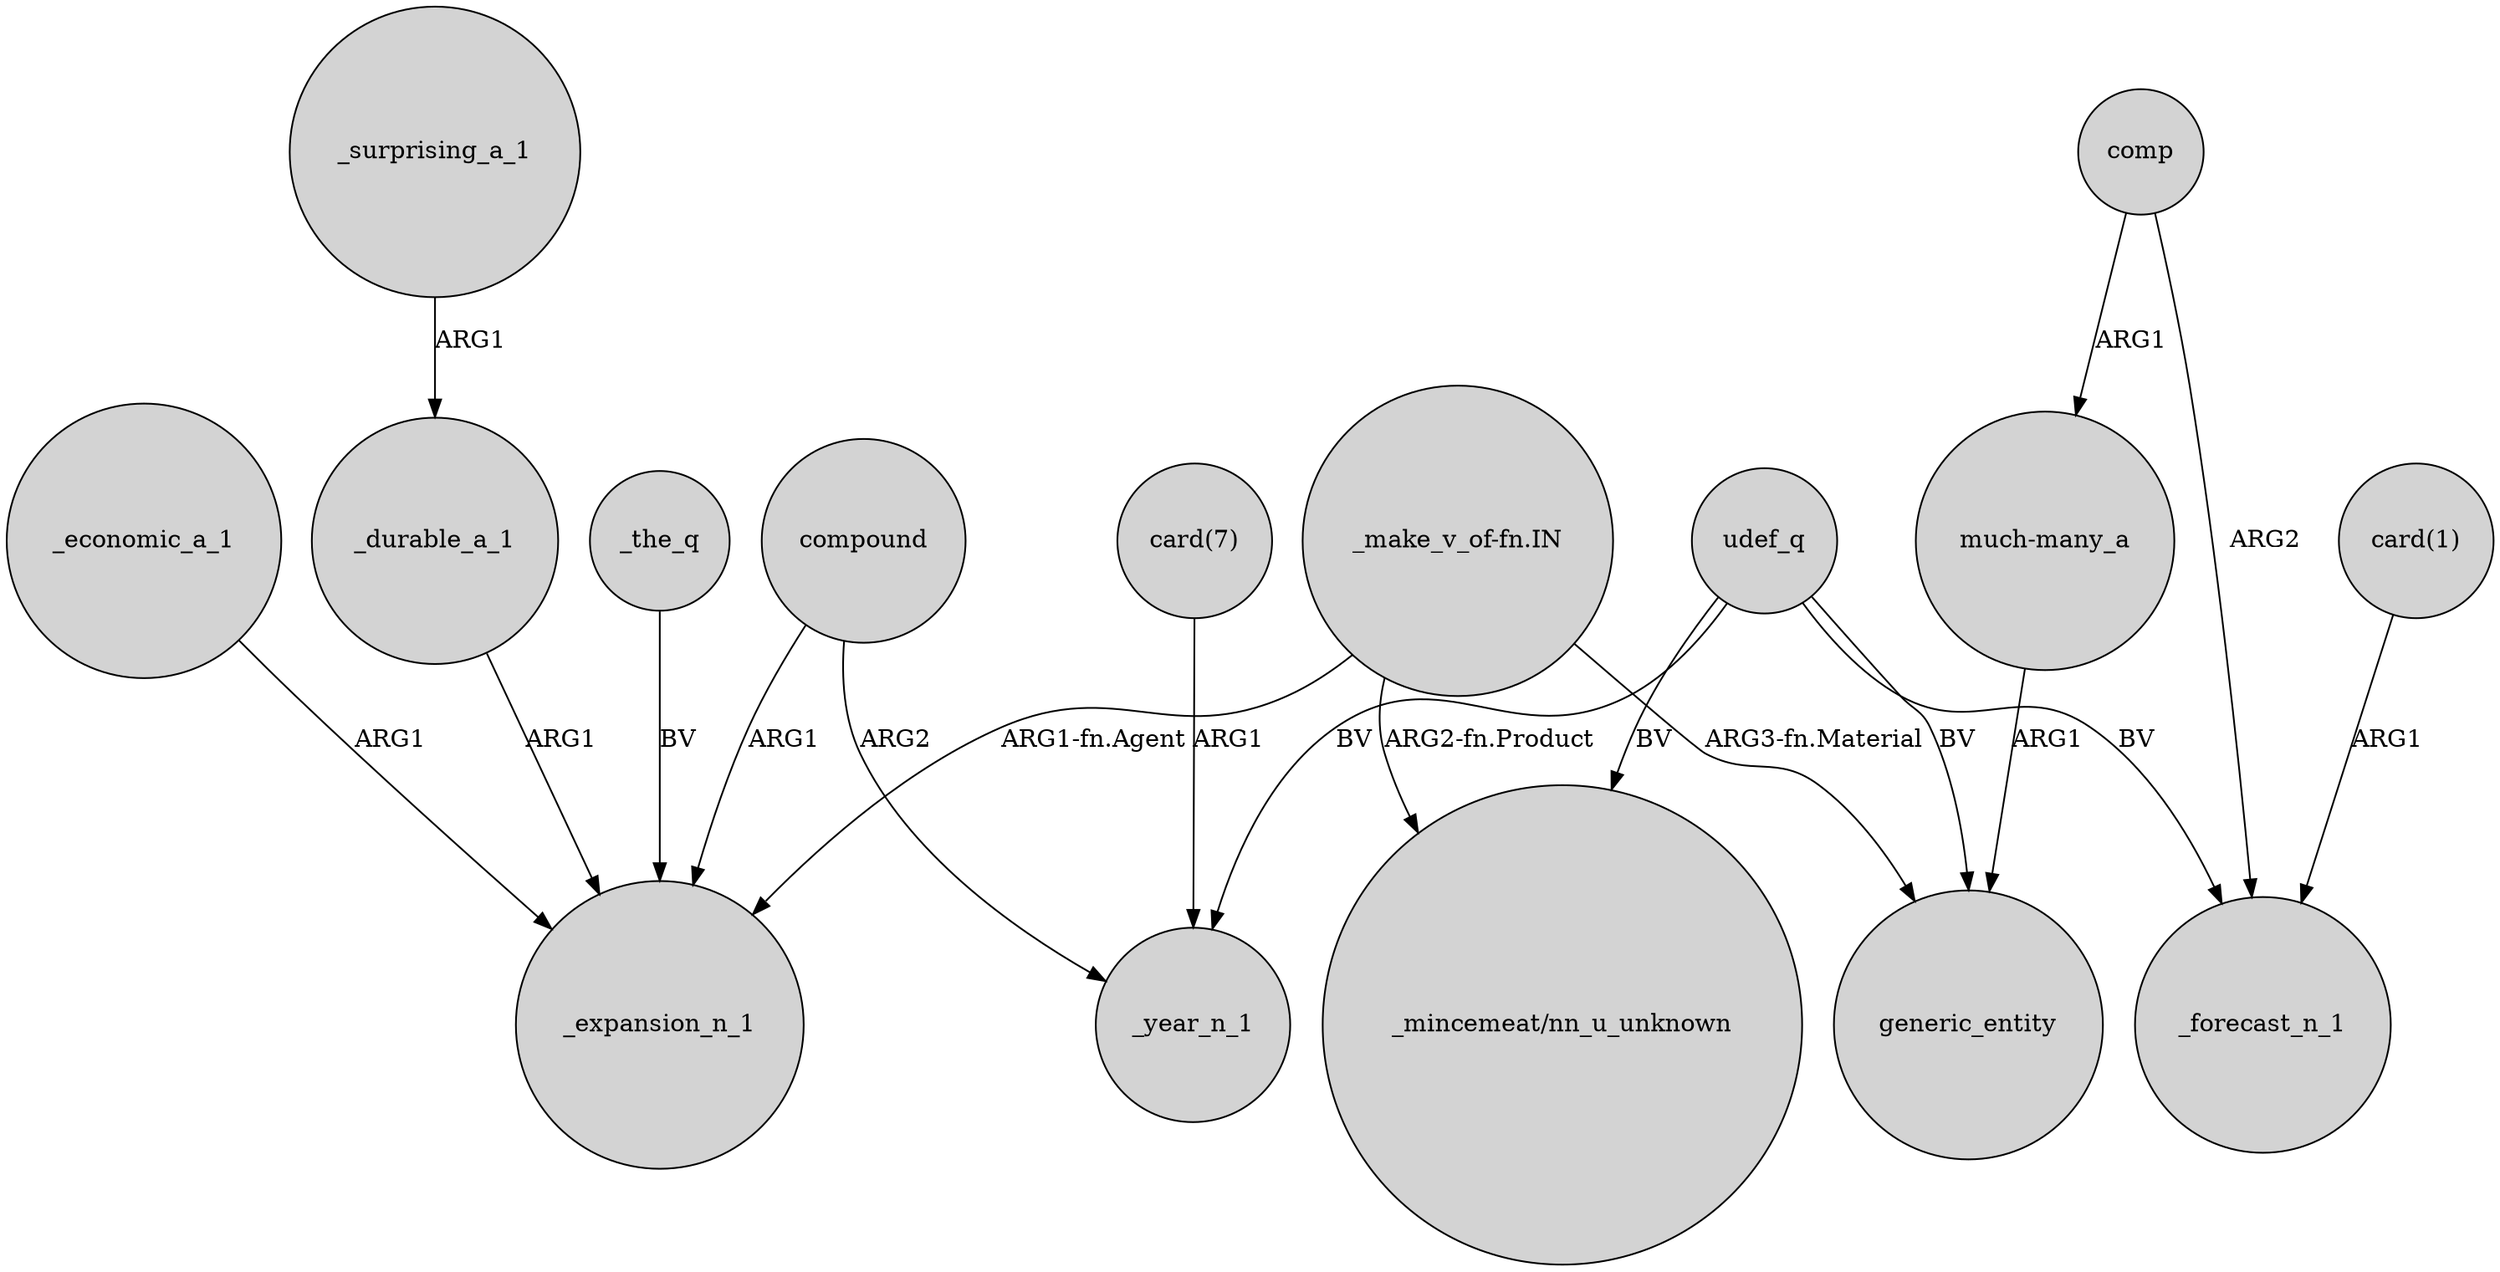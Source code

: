 digraph {
	node [shape=circle style=filled]
	_surprising_a_1 -> _durable_a_1 [label=ARG1]
	"_make_v_of-fn.IN" -> generic_entity [label="ARG3-fn.Material"]
	udef_q -> _year_n_1 [label=BV]
	_economic_a_1 -> _expansion_n_1 [label=ARG1]
	comp -> "much-many_a" [label=ARG1]
	comp -> _forecast_n_1 [label=ARG2]
	udef_q -> generic_entity [label=BV]
	_durable_a_1 -> _expansion_n_1 [label=ARG1]
	"_make_v_of-fn.IN" -> _expansion_n_1 [label="ARG1-fn.Agent"]
	_the_q -> _expansion_n_1 [label=BV]
	"_make_v_of-fn.IN" -> "_mincemeat/nn_u_unknown" [label="ARG2-fn.Product"]
	udef_q -> _forecast_n_1 [label=BV]
	"much-many_a" -> generic_entity [label=ARG1]
	"card(1)" -> _forecast_n_1 [label=ARG1]
	compound -> _year_n_1 [label=ARG2]
	"card(7)" -> _year_n_1 [label=ARG1]
	udef_q -> "_mincemeat/nn_u_unknown" [label=BV]
	compound -> _expansion_n_1 [label=ARG1]
}
